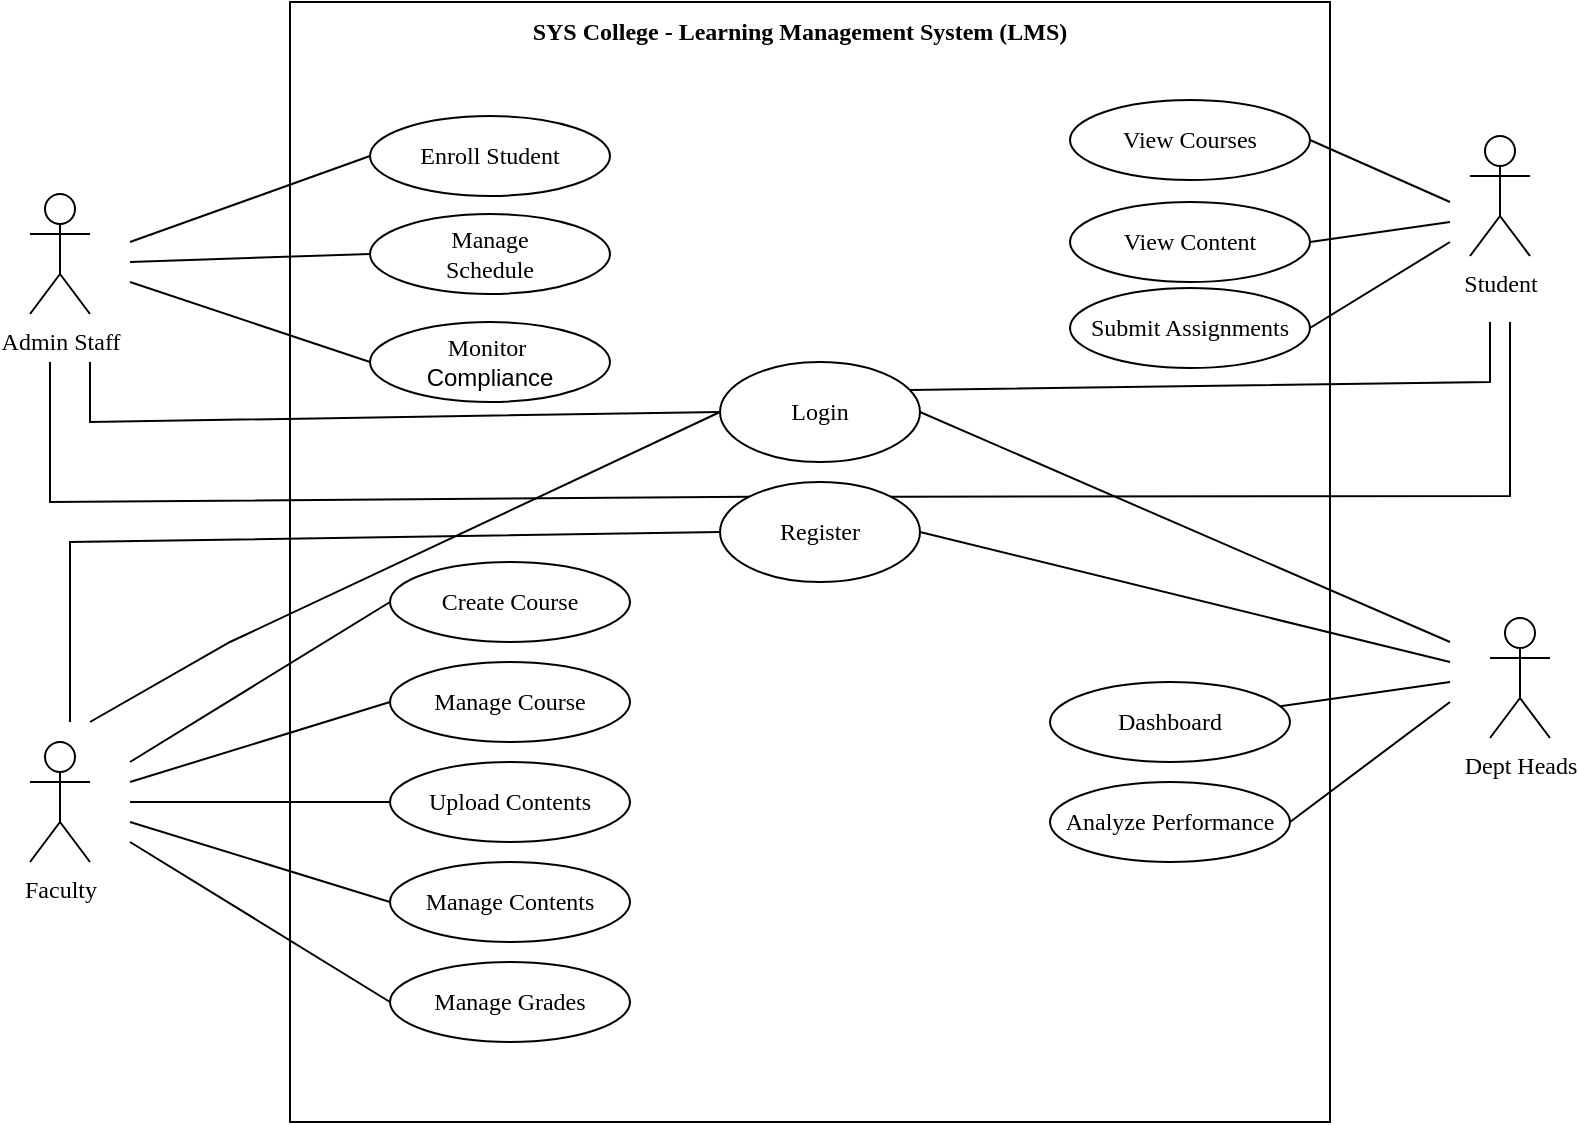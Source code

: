 <mxfile version="26.2.2">
  <diagram name="Page-1" id="B2osDXw-ezYZbNsR_Z3_">
    <mxGraphModel dx="1428" dy="841" grid="1" gridSize="10" guides="1" tooltips="1" connect="1" arrows="1" fold="1" page="1" pageScale="1" pageWidth="1169" pageHeight="827" math="0" shadow="0">
      <root>
        <mxCell id="0" />
        <mxCell id="1" parent="0" />
        <mxCell id="0ylvnw2IUj-sxXQejw1h-1" value="" style="rounded=0;whiteSpace=wrap;html=1;" vertex="1" parent="1">
          <mxGeometry x="320" y="120" width="520" height="560" as="geometry" />
        </mxCell>
        <mxCell id="0ylvnw2IUj-sxXQejw1h-2" value="&lt;font face=&quot;Verdana&quot;&gt;Admin Staff&lt;/font&gt;" style="shape=umlActor;verticalLabelPosition=bottom;verticalAlign=top;html=1;outlineConnect=0;" vertex="1" parent="1">
          <mxGeometry x="190" y="216" width="30" height="60" as="geometry" />
        </mxCell>
        <mxCell id="0ylvnw2IUj-sxXQejw1h-3" value="&lt;font face=&quot;Verdana&quot;&gt;Faculty&lt;/font&gt;" style="shape=umlActor;verticalLabelPosition=bottom;verticalAlign=top;html=1;outlineConnect=0;" vertex="1" parent="1">
          <mxGeometry x="190" y="490" width="30" height="60" as="geometry" />
        </mxCell>
        <mxCell id="0ylvnw2IUj-sxXQejw1h-4" value="&lt;font face=&quot;Verdana&quot;&gt;Student&lt;/font&gt;" style="shape=umlActor;verticalLabelPosition=bottom;verticalAlign=top;html=1;outlineConnect=0;" vertex="1" parent="1">
          <mxGeometry x="910" y="187" width="30" height="60" as="geometry" />
        </mxCell>
        <mxCell id="0ylvnw2IUj-sxXQejw1h-5" value="&lt;font face=&quot;Verdana&quot;&gt;Dept Heads&lt;/font&gt;" style="shape=umlActor;verticalLabelPosition=bottom;verticalAlign=top;html=1;outlineConnect=0;" vertex="1" parent="1">
          <mxGeometry x="920" y="428" width="30" height="60" as="geometry" />
        </mxCell>
        <mxCell id="0ylvnw2IUj-sxXQejw1h-6" value="&lt;font face=&quot;Verdana&quot;&gt;Enroll Student&lt;/font&gt;" style="ellipse;whiteSpace=wrap;html=1;" vertex="1" parent="1">
          <mxGeometry x="360" y="177" width="120" height="40" as="geometry" />
        </mxCell>
        <mxCell id="0ylvnw2IUj-sxXQejw1h-7" value="&lt;font face=&quot;Verdana&quot;&gt;Manage&lt;/font&gt;&lt;div&gt;&lt;font face=&quot;Verdana&quot;&gt;Schedule&lt;/font&gt;&lt;/div&gt;" style="ellipse;whiteSpace=wrap;html=1;" vertex="1" parent="1">
          <mxGeometry x="360" y="226" width="120" height="40" as="geometry" />
        </mxCell>
        <mxCell id="0ylvnw2IUj-sxXQejw1h-8" value="&lt;font face=&quot;Verdana&quot;&gt;Monitor&amp;nbsp;&lt;/font&gt;&lt;div&gt;&lt;span style=&quot;background-color: transparent; color: light-dark(rgb(0, 0, 0), rgb(255, 255, 255));&quot;&gt;Compliance&lt;/span&gt;&lt;/div&gt;" style="ellipse;whiteSpace=wrap;html=1;" vertex="1" parent="1">
          <mxGeometry x="360" y="280" width="120" height="40" as="geometry" />
        </mxCell>
        <mxCell id="0ylvnw2IUj-sxXQejw1h-9" value="&lt;font face=&quot;Verdana&quot;&gt;Create Course&lt;/font&gt;" style="ellipse;whiteSpace=wrap;html=1;" vertex="1" parent="1">
          <mxGeometry x="370" y="400" width="120" height="40" as="geometry" />
        </mxCell>
        <mxCell id="0ylvnw2IUj-sxXQejw1h-10" value="&lt;font face=&quot;Verdana&quot;&gt;Manage Course&lt;/font&gt;" style="ellipse;whiteSpace=wrap;html=1;" vertex="1" parent="1">
          <mxGeometry x="370" y="450" width="120" height="40" as="geometry" />
        </mxCell>
        <mxCell id="0ylvnw2IUj-sxXQejw1h-11" value="&lt;font face=&quot;Verdana&quot;&gt;Upload Contents&lt;/font&gt;" style="ellipse;whiteSpace=wrap;html=1;" vertex="1" parent="1">
          <mxGeometry x="370" y="500" width="120" height="40" as="geometry" />
        </mxCell>
        <mxCell id="0ylvnw2IUj-sxXQejw1h-12" value="&lt;font face=&quot;Verdana&quot;&gt;Manage Contents&lt;/font&gt;" style="ellipse;whiteSpace=wrap;html=1;" vertex="1" parent="1">
          <mxGeometry x="370" y="550" width="120" height="40" as="geometry" />
        </mxCell>
        <mxCell id="0ylvnw2IUj-sxXQejw1h-13" value="&lt;font face=&quot;Verdana&quot;&gt;Manage Grades&lt;/font&gt;" style="ellipse;whiteSpace=wrap;html=1;" vertex="1" parent="1">
          <mxGeometry x="370" y="600" width="120" height="40" as="geometry" />
        </mxCell>
        <mxCell id="0ylvnw2IUj-sxXQejw1h-14" value="&lt;font face=&quot;Verdana&quot;&gt;Register&lt;/font&gt;" style="ellipse;whiteSpace=wrap;html=1;" vertex="1" parent="1">
          <mxGeometry x="535" y="360" width="100" height="50" as="geometry" />
        </mxCell>
        <mxCell id="0ylvnw2IUj-sxXQejw1h-15" value="&lt;font face=&quot;Verdana&quot;&gt;Login&lt;/font&gt;" style="ellipse;whiteSpace=wrap;html=1;" vertex="1" parent="1">
          <mxGeometry x="535" y="300" width="100" height="50" as="geometry" />
        </mxCell>
        <mxCell id="0ylvnw2IUj-sxXQejw1h-16" value="&lt;font face=&quot;Verdana&quot;&gt;View Courses&lt;/font&gt;" style="ellipse;whiteSpace=wrap;html=1;" vertex="1" parent="1">
          <mxGeometry x="710" y="169" width="120" height="40" as="geometry" />
        </mxCell>
        <mxCell id="0ylvnw2IUj-sxXQejw1h-17" value="&lt;font face=&quot;Verdana&quot;&gt;View Content&lt;/font&gt;" style="ellipse;whiteSpace=wrap;html=1;" vertex="1" parent="1">
          <mxGeometry x="710" y="220" width="120" height="40" as="geometry" />
        </mxCell>
        <mxCell id="0ylvnw2IUj-sxXQejw1h-18" value="&lt;font face=&quot;Verdana&quot;&gt;Submit Assignments&lt;/font&gt;" style="ellipse;whiteSpace=wrap;html=1;" vertex="1" parent="1">
          <mxGeometry x="710" y="263" width="120" height="40" as="geometry" />
        </mxCell>
        <mxCell id="0ylvnw2IUj-sxXQejw1h-19" value="&lt;font face=&quot;Verdana&quot;&gt;&lt;b&gt;SYS College - Learning Management System (LMS)&lt;/b&gt;&lt;/font&gt;" style="text;html=1;align=center;verticalAlign=middle;whiteSpace=wrap;rounded=0;" vertex="1" parent="1">
          <mxGeometry x="320" y="120" width="510" height="30" as="geometry" />
        </mxCell>
        <mxCell id="0ylvnw2IUj-sxXQejw1h-20" value="&lt;font face=&quot;Verdana&quot;&gt;Dashboard&lt;/font&gt;" style="ellipse;whiteSpace=wrap;html=1;" vertex="1" parent="1">
          <mxGeometry x="700" y="460" width="120" height="40" as="geometry" />
        </mxCell>
        <mxCell id="0ylvnw2IUj-sxXQejw1h-21" value="&lt;font face=&quot;Verdana&quot;&gt;Analyze Performance&lt;/font&gt;" style="ellipse;whiteSpace=wrap;html=1;" vertex="1" parent="1">
          <mxGeometry x="700" y="510" width="120" height="40" as="geometry" />
        </mxCell>
        <mxCell id="0ylvnw2IUj-sxXQejw1h-22" value="" style="endArrow=none;html=1;rounded=0;entryX=0;entryY=0.5;entryDx=0;entryDy=0;" edge="1" parent="1" target="0ylvnw2IUj-sxXQejw1h-6">
          <mxGeometry width="50" height="50" relative="1" as="geometry">
            <mxPoint x="240" y="240" as="sourcePoint" />
            <mxPoint x="200" y="350" as="targetPoint" />
          </mxGeometry>
        </mxCell>
        <mxCell id="0ylvnw2IUj-sxXQejw1h-23" value="" style="endArrow=none;html=1;rounded=0;entryX=0;entryY=0.5;entryDx=0;entryDy=0;" edge="1" parent="1" target="0ylvnw2IUj-sxXQejw1h-7">
          <mxGeometry width="50" height="50" relative="1" as="geometry">
            <mxPoint x="240" y="250" as="sourcePoint" />
            <mxPoint x="250" y="340" as="targetPoint" />
          </mxGeometry>
        </mxCell>
        <mxCell id="0ylvnw2IUj-sxXQejw1h-24" value="" style="endArrow=none;html=1;rounded=0;entryX=0;entryY=0.5;entryDx=0;entryDy=0;" edge="1" parent="1" target="0ylvnw2IUj-sxXQejw1h-8">
          <mxGeometry width="50" height="50" relative="1" as="geometry">
            <mxPoint x="240" y="260" as="sourcePoint" />
            <mxPoint x="250" y="350" as="targetPoint" />
          </mxGeometry>
        </mxCell>
        <mxCell id="0ylvnw2IUj-sxXQejw1h-25" value="" style="endArrow=none;html=1;rounded=0;entryX=0;entryY=0.5;entryDx=0;entryDy=0;" edge="1" parent="1" target="0ylvnw2IUj-sxXQejw1h-9">
          <mxGeometry width="50" height="50" relative="1" as="geometry">
            <mxPoint x="240" y="500" as="sourcePoint" />
            <mxPoint x="290" y="430" as="targetPoint" />
          </mxGeometry>
        </mxCell>
        <mxCell id="0ylvnw2IUj-sxXQejw1h-26" value="" style="endArrow=none;html=1;rounded=0;entryX=0;entryY=0.5;entryDx=0;entryDy=0;" edge="1" parent="1" target="0ylvnw2IUj-sxXQejw1h-10">
          <mxGeometry width="50" height="50" relative="1" as="geometry">
            <mxPoint x="240" y="510" as="sourcePoint" />
            <mxPoint x="260" y="570" as="targetPoint" />
          </mxGeometry>
        </mxCell>
        <mxCell id="0ylvnw2IUj-sxXQejw1h-27" value="" style="endArrow=none;html=1;rounded=0;entryX=0;entryY=0.5;entryDx=0;entryDy=0;" edge="1" parent="1" target="0ylvnw2IUj-sxXQejw1h-11">
          <mxGeometry width="50" height="50" relative="1" as="geometry">
            <mxPoint x="240" y="520" as="sourcePoint" />
            <mxPoint x="280" y="620" as="targetPoint" />
          </mxGeometry>
        </mxCell>
        <mxCell id="0ylvnw2IUj-sxXQejw1h-28" value="" style="endArrow=none;html=1;rounded=0;entryX=0;entryY=0.5;entryDx=0;entryDy=0;" edge="1" parent="1" target="0ylvnw2IUj-sxXQejw1h-12">
          <mxGeometry width="50" height="50" relative="1" as="geometry">
            <mxPoint x="240" y="530" as="sourcePoint" />
            <mxPoint x="270" y="610" as="targetPoint" />
          </mxGeometry>
        </mxCell>
        <mxCell id="0ylvnw2IUj-sxXQejw1h-29" value="" style="endArrow=none;html=1;rounded=0;entryX=0;entryY=0.5;entryDx=0;entryDy=0;" edge="1" parent="1" target="0ylvnw2IUj-sxXQejw1h-13">
          <mxGeometry width="50" height="50" relative="1" as="geometry">
            <mxPoint x="240" y="540" as="sourcePoint" />
            <mxPoint x="290" y="620" as="targetPoint" />
          </mxGeometry>
        </mxCell>
        <mxCell id="0ylvnw2IUj-sxXQejw1h-30" value="" style="endArrow=none;html=1;rounded=0;exitX=1;exitY=0.5;exitDx=0;exitDy=0;" edge="1" parent="1" source="0ylvnw2IUj-sxXQejw1h-16">
          <mxGeometry width="50" height="50" relative="1" as="geometry">
            <mxPoint x="850" y="250" as="sourcePoint" />
            <mxPoint x="900" y="220" as="targetPoint" />
          </mxGeometry>
        </mxCell>
        <mxCell id="0ylvnw2IUj-sxXQejw1h-31" value="" style="endArrow=none;html=1;rounded=0;exitX=1;exitY=0.5;exitDx=0;exitDy=0;" edge="1" parent="1" source="0ylvnw2IUj-sxXQejw1h-17">
          <mxGeometry width="50" height="50" relative="1" as="geometry">
            <mxPoint x="870" y="320" as="sourcePoint" />
            <mxPoint x="900" y="230" as="targetPoint" />
          </mxGeometry>
        </mxCell>
        <mxCell id="0ylvnw2IUj-sxXQejw1h-32" value="" style="endArrow=none;html=1;rounded=0;exitX=1;exitY=0.5;exitDx=0;exitDy=0;" edge="1" parent="1" source="0ylvnw2IUj-sxXQejw1h-18">
          <mxGeometry width="50" height="50" relative="1" as="geometry">
            <mxPoint x="850" y="271" as="sourcePoint" />
            <mxPoint x="900" y="240" as="targetPoint" />
          </mxGeometry>
        </mxCell>
        <mxCell id="0ylvnw2IUj-sxXQejw1h-33" value="" style="endArrow=none;html=1;rounded=0;" edge="1" parent="1" source="0ylvnw2IUj-sxXQejw1h-20">
          <mxGeometry width="50" height="50" relative="1" as="geometry">
            <mxPoint x="850" y="480" as="sourcePoint" />
            <mxPoint x="900" y="460" as="targetPoint" />
          </mxGeometry>
        </mxCell>
        <mxCell id="0ylvnw2IUj-sxXQejw1h-34" value="" style="endArrow=none;html=1;rounded=0;exitX=1;exitY=0.5;exitDx=0;exitDy=0;" edge="1" parent="1" source="0ylvnw2IUj-sxXQejw1h-21">
          <mxGeometry width="50" height="50" relative="1" as="geometry">
            <mxPoint x="850" y="530" as="sourcePoint" />
            <mxPoint x="900" y="470" as="targetPoint" />
          </mxGeometry>
        </mxCell>
        <mxCell id="0ylvnw2IUj-sxXQejw1h-35" value="" style="endArrow=none;html=1;rounded=0;entryX=0;entryY=0.5;entryDx=0;entryDy=0;" edge="1" parent="1" target="0ylvnw2IUj-sxXQejw1h-15">
          <mxGeometry width="50" height="50" relative="1" as="geometry">
            <mxPoint x="220" y="300" as="sourcePoint" />
            <mxPoint x="240" y="360" as="targetPoint" />
            <Array as="points">
              <mxPoint x="220" y="330" />
            </Array>
          </mxGeometry>
        </mxCell>
        <mxCell id="0ylvnw2IUj-sxXQejw1h-36" value="" style="endArrow=none;html=1;rounded=0;entryX=0;entryY=0;entryDx=0;entryDy=0;" edge="1" parent="1" target="0ylvnw2IUj-sxXQejw1h-14">
          <mxGeometry width="50" height="50" relative="1" as="geometry">
            <mxPoint x="200" y="300" as="sourcePoint" />
            <mxPoint x="250" y="370" as="targetPoint" />
            <Array as="points">
              <mxPoint x="200" y="370" />
            </Array>
          </mxGeometry>
        </mxCell>
        <mxCell id="0ylvnw2IUj-sxXQejw1h-37" value="" style="endArrow=none;html=1;rounded=0;entryX=0;entryY=0.5;entryDx=0;entryDy=0;" edge="1" parent="1" target="0ylvnw2IUj-sxXQejw1h-15">
          <mxGeometry width="50" height="50" relative="1" as="geometry">
            <mxPoint x="220" y="480" as="sourcePoint" />
            <mxPoint x="220" y="420" as="targetPoint" />
            <Array as="points">
              <mxPoint x="290" y="440" />
            </Array>
          </mxGeometry>
        </mxCell>
        <mxCell id="0ylvnw2IUj-sxXQejw1h-38" value="" style="endArrow=none;html=1;rounded=0;entryX=0;entryY=0.5;entryDx=0;entryDy=0;" edge="1" parent="1" target="0ylvnw2IUj-sxXQejw1h-14">
          <mxGeometry width="50" height="50" relative="1" as="geometry">
            <mxPoint x="210" y="480" as="sourcePoint" />
            <mxPoint x="260" y="410" as="targetPoint" />
            <Array as="points">
              <mxPoint x="210" y="390" />
            </Array>
          </mxGeometry>
        </mxCell>
        <mxCell id="0ylvnw2IUj-sxXQejw1h-39" value="" style="endArrow=none;html=1;rounded=0;exitX=0.95;exitY=0.28;exitDx=0;exitDy=0;exitPerimeter=0;" edge="1" parent="1" source="0ylvnw2IUj-sxXQejw1h-15">
          <mxGeometry width="50" height="50" relative="1" as="geometry">
            <mxPoint x="640" y="314" as="sourcePoint" />
            <mxPoint x="920" y="280" as="targetPoint" />
            <Array as="points">
              <mxPoint x="920" y="310" />
            </Array>
          </mxGeometry>
        </mxCell>
        <mxCell id="0ylvnw2IUj-sxXQejw1h-40" value="" style="endArrow=none;html=1;rounded=0;exitX=1;exitY=0;exitDx=0;exitDy=0;" edge="1" parent="1" source="0ylvnw2IUj-sxXQejw1h-14">
          <mxGeometry width="50" height="50" relative="1" as="geometry">
            <mxPoint x="890" y="380" as="sourcePoint" />
            <mxPoint x="930" y="280" as="targetPoint" />
            <Array as="points">
              <mxPoint x="930" y="367" />
            </Array>
          </mxGeometry>
        </mxCell>
        <mxCell id="0ylvnw2IUj-sxXQejw1h-41" value="" style="endArrow=none;html=1;rounded=0;entryX=1;entryY=0.5;entryDx=0;entryDy=0;" edge="1" parent="1" target="0ylvnw2IUj-sxXQejw1h-15">
          <mxGeometry width="50" height="50" relative="1" as="geometry">
            <mxPoint x="900" y="440" as="sourcePoint" />
            <mxPoint x="910" y="380" as="targetPoint" />
          </mxGeometry>
        </mxCell>
        <mxCell id="0ylvnw2IUj-sxXQejw1h-42" value="" style="endArrow=none;html=1;rounded=0;exitX=1;exitY=0.5;exitDx=0;exitDy=0;" edge="1" parent="1" source="0ylvnw2IUj-sxXQejw1h-14">
          <mxGeometry width="50" height="50" relative="1" as="geometry">
            <mxPoint x="650" y="470" as="sourcePoint" />
            <mxPoint x="900" y="450" as="targetPoint" />
          </mxGeometry>
        </mxCell>
      </root>
    </mxGraphModel>
  </diagram>
</mxfile>
